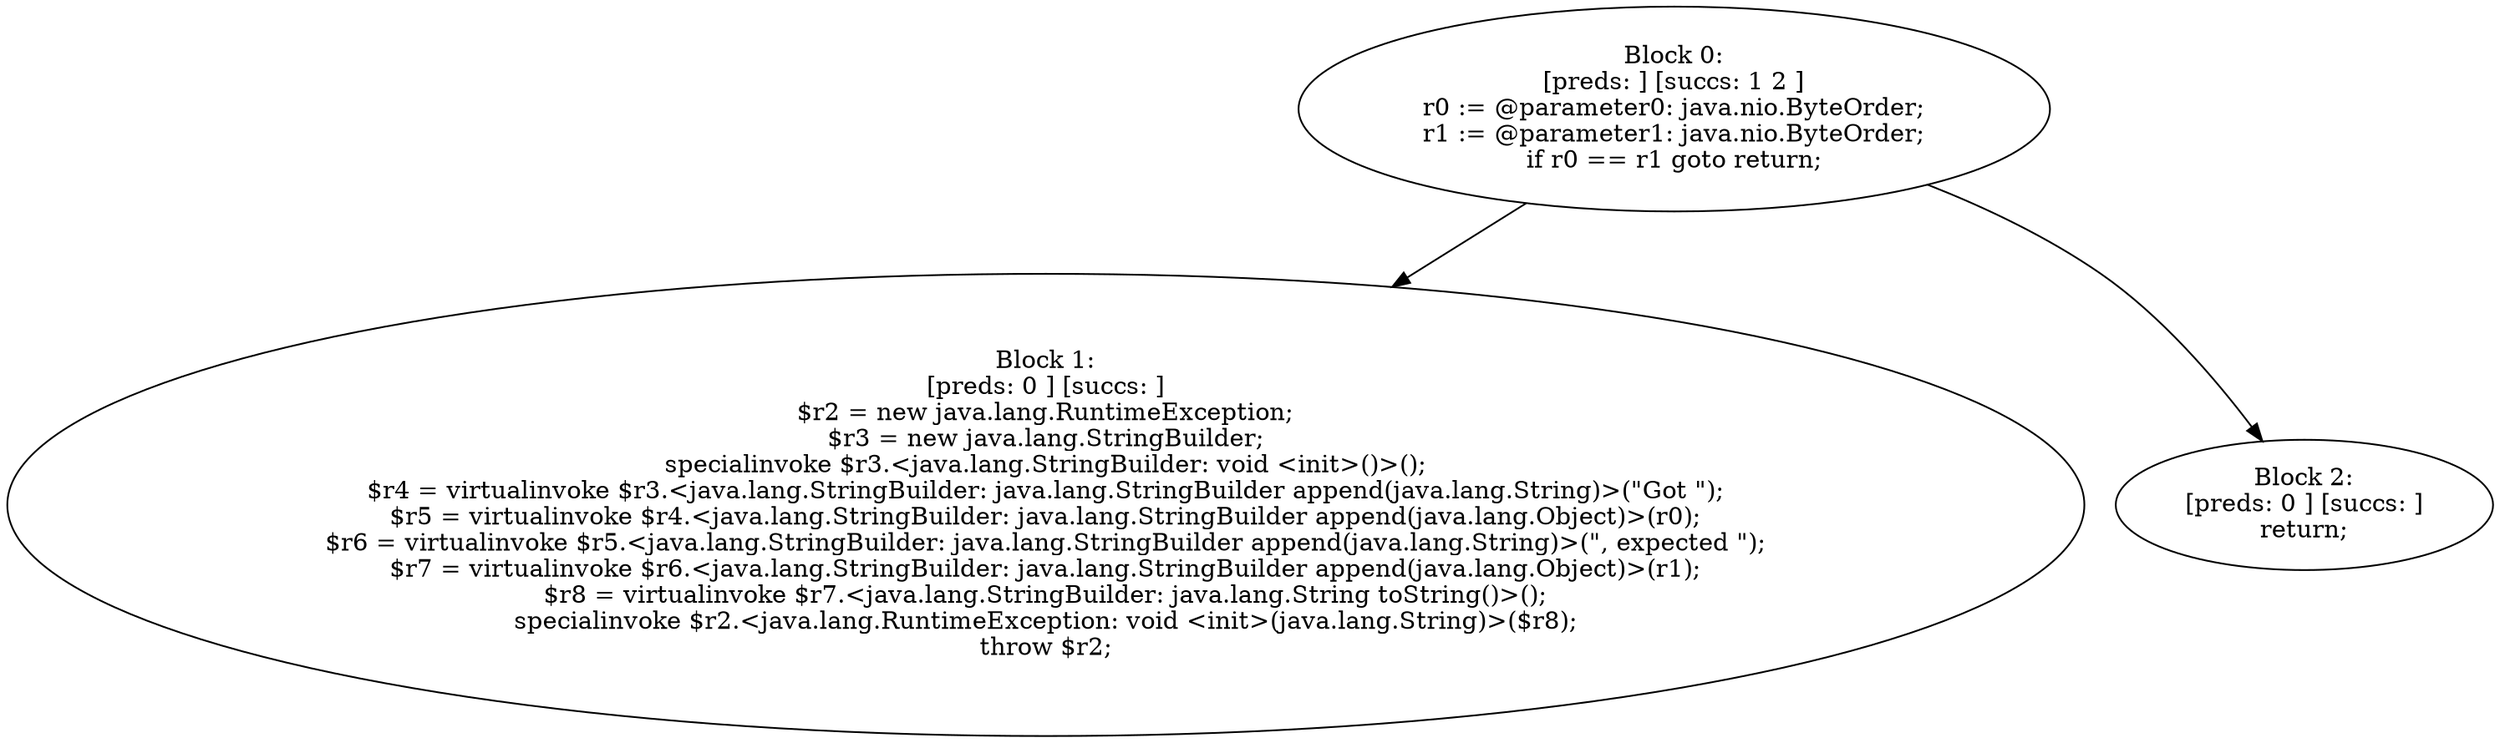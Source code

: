 digraph "unitGraph" {
    "Block 0:
[preds: ] [succs: 1 2 ]
r0 := @parameter0: java.nio.ByteOrder;
r1 := @parameter1: java.nio.ByteOrder;
if r0 == r1 goto return;
"
    "Block 1:
[preds: 0 ] [succs: ]
$r2 = new java.lang.RuntimeException;
$r3 = new java.lang.StringBuilder;
specialinvoke $r3.<java.lang.StringBuilder: void <init>()>();
$r4 = virtualinvoke $r3.<java.lang.StringBuilder: java.lang.StringBuilder append(java.lang.String)>(\"Got \");
$r5 = virtualinvoke $r4.<java.lang.StringBuilder: java.lang.StringBuilder append(java.lang.Object)>(r0);
$r6 = virtualinvoke $r5.<java.lang.StringBuilder: java.lang.StringBuilder append(java.lang.String)>(\", expected \");
$r7 = virtualinvoke $r6.<java.lang.StringBuilder: java.lang.StringBuilder append(java.lang.Object)>(r1);
$r8 = virtualinvoke $r7.<java.lang.StringBuilder: java.lang.String toString()>();
specialinvoke $r2.<java.lang.RuntimeException: void <init>(java.lang.String)>($r8);
throw $r2;
"
    "Block 2:
[preds: 0 ] [succs: ]
return;
"
    "Block 0:
[preds: ] [succs: 1 2 ]
r0 := @parameter0: java.nio.ByteOrder;
r1 := @parameter1: java.nio.ByteOrder;
if r0 == r1 goto return;
"->"Block 1:
[preds: 0 ] [succs: ]
$r2 = new java.lang.RuntimeException;
$r3 = new java.lang.StringBuilder;
specialinvoke $r3.<java.lang.StringBuilder: void <init>()>();
$r4 = virtualinvoke $r3.<java.lang.StringBuilder: java.lang.StringBuilder append(java.lang.String)>(\"Got \");
$r5 = virtualinvoke $r4.<java.lang.StringBuilder: java.lang.StringBuilder append(java.lang.Object)>(r0);
$r6 = virtualinvoke $r5.<java.lang.StringBuilder: java.lang.StringBuilder append(java.lang.String)>(\", expected \");
$r7 = virtualinvoke $r6.<java.lang.StringBuilder: java.lang.StringBuilder append(java.lang.Object)>(r1);
$r8 = virtualinvoke $r7.<java.lang.StringBuilder: java.lang.String toString()>();
specialinvoke $r2.<java.lang.RuntimeException: void <init>(java.lang.String)>($r8);
throw $r2;
";
    "Block 0:
[preds: ] [succs: 1 2 ]
r0 := @parameter0: java.nio.ByteOrder;
r1 := @parameter1: java.nio.ByteOrder;
if r0 == r1 goto return;
"->"Block 2:
[preds: 0 ] [succs: ]
return;
";
}
